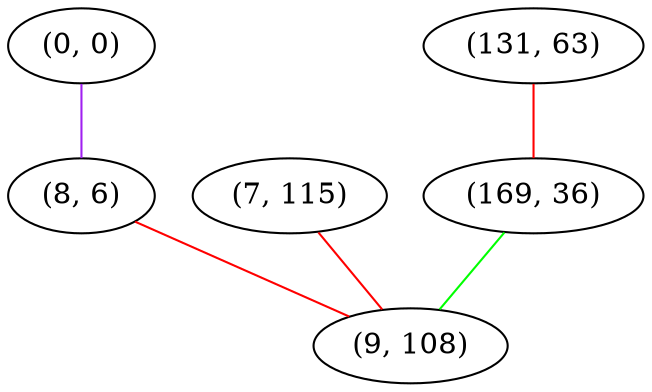 graph "" {
"(0, 0)";
"(131, 63)";
"(7, 115)";
"(169, 36)";
"(8, 6)";
"(9, 108)";
"(0, 0)" -- "(8, 6)"  [color=purple, key=0, weight=4];
"(131, 63)" -- "(169, 36)"  [color=red, key=0, weight=1];
"(7, 115)" -- "(9, 108)"  [color=red, key=0, weight=1];
"(169, 36)" -- "(9, 108)"  [color=green, key=0, weight=2];
"(8, 6)" -- "(9, 108)"  [color=red, key=0, weight=1];
}
